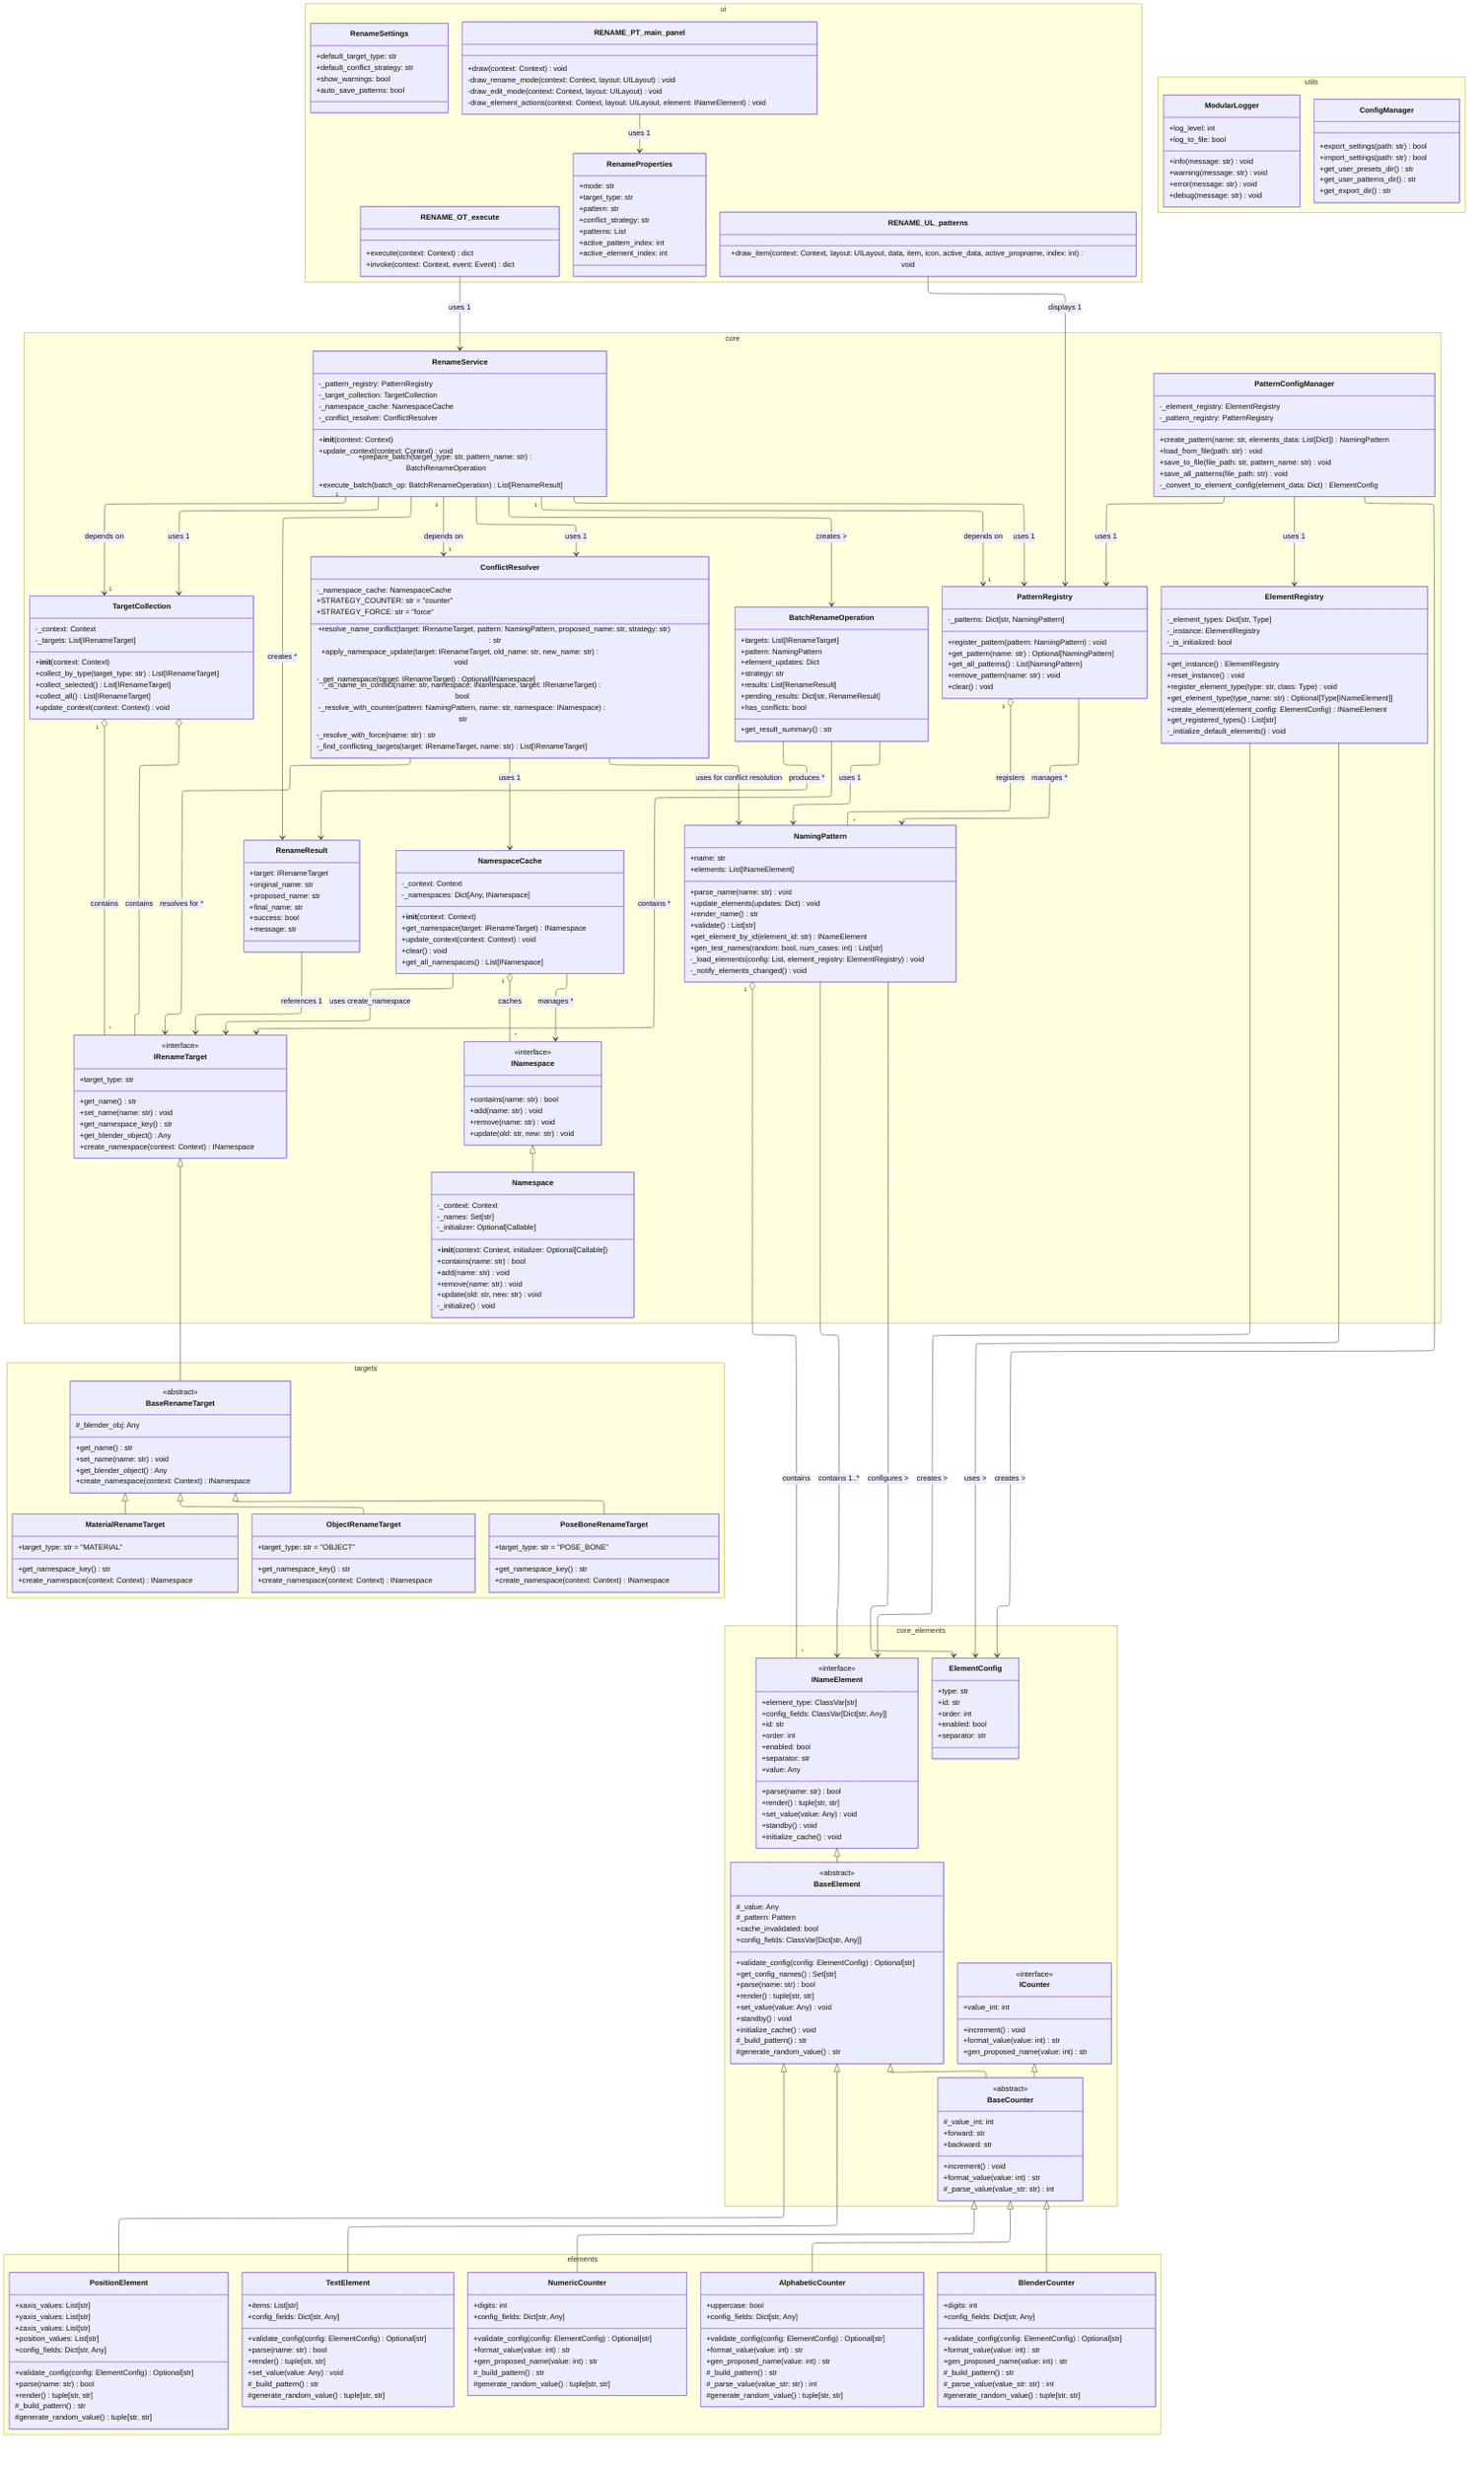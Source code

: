 ---
config:
  layout: elk
  theme: default
  dagre:
    ranksep: 100
    nodesep: 100
    edgesep: 10
  direction: TD
---

classDiagram
    %% 要素関連のコンポーネント
    namespace core_elements {
        class ElementConfig {
            +type: str
            +id: str
            +order: int
            +enabled: bool
            +separator: str
        }
        class INameElement {
            <<interface>>
            +element_type: ClassVar[str]
            +config_fields: ClassVar[Dict[str, Any]]
            +id: str
            +order: int
            +enabled: bool
            +separator: str
            +value: Any
            +parse(name: str) bool
            +render() tuple[str, str]
            +set_value(value: Any) void
            +standby() void
            +initialize_cache() void
        }
        class BaseElement {
            <<abstract>>
            #_value: Any
            #_pattern: Pattern
            +cache_invalidated: bool
            +config_fields: ClassVar[Dict[str, Any]]
            +validate_config(config: ElementConfig) Optional[str]
            +get_config_names() Set[str]
            +parse(name: str) bool
            +render() tuple[str, str]
            +set_value(value: Any) void
            +standby() void
            +initialize_cache() void
            #_build_pattern() str
            #generate_random_value() str
        }
        class ICounter {
            <<interface>>
            +value_int: int
            +increment() void
            +format_value(value: int) str
            +gen_proposed_name(value: int) str
        }
        class BaseCounter {
            <<abstract>>
            #_value_int: int
            +forward: str
            +backward: str
            +increment() void
            +format_value(value: int) str
            #_parse_value(value_str: str) int
        }
    }

    %% 具体的な要素
    namespace elements {
        class TextElement {
            +items: List[str]
            +config_fields: Dict[str, Any]
            +validate_config(config: ElementConfig) Optional[str]
            +parse(name: str) bool
            +render() tuple[str, str]
            +set_value(value: Any) void
            #_build_pattern() str
            #generate_random_value() tuple[str, str]
        }
        class PositionElement {
            +xaxis_values: List[str]
            +yaxis_values: List[str]
            +zaxis_values: List[str]
            +position_values: List[str]
            +config_fields: Dict[str, Any]
            +validate_config(config: ElementConfig) Optional[str]
            +parse(name: str) bool
            +render() tuple[str, str]
            #_build_pattern() str
            #generate_random_value() tuple[str, str]
        }
        class NumericCounter {
            +digits: int
            +config_fields: Dict[str, Any]
            +validate_config(config: ElementConfig) Optional[str]
            +format_value(value: int) str
            +gen_proposed_name(value: int) str
            #_build_pattern() str
            #generate_random_value() tuple[str, str]
        }
        class BlenderCounter {
            +digits: int
            +config_fields: Dict[str, Any]
            +validate_config(config: ElementConfig) Optional[str]
            +format_value(value: int) str
            +gen_proposed_name(value: int) str
            #_build_pattern() str
            #_parse_value(value_str: str) int
            #generate_random_value() tuple[str, str]
        }
        class AlphabeticCounter {
            +uppercase: bool
            +config_fields: Dict[str, Any]
            +validate_config(config: ElementConfig) Optional[str]
            +format_value(value: int) str
            +gen_proposed_name(value: int) str
            #_build_pattern() str
            #_parse_value(value_str: str) int
            #generate_random_value() tuple[str, str]
        }
    }

    %% ターゲットシステム
    namespace core {
        class IRenameTarget {
            <<interface>>
            +get_name() str
            +set_name(name: str) void
            +get_namespace_key() str
            +target_type: str
            +get_blender_object() Any
            +create_namespace(context: Context) INamespace
        }
        class INamespace {
            <<interface>>
            +contains(name: str) bool
            +add(name: str) void
            +remove(name: str) void
            +update(old: str, new: str) void
        }
        class Namespace {
            -_context: Context
            -_names: Set[str]
            -_initializer: Optional[Callable]
            +__init__(context: Context, initializer: Optional[Callable])
            +contains(name: str) bool
            +add(name: str) void
            +remove(name: str) void
            +update(old: str, new: str) void
            -_initialize() void
        }
        class NamespaceCache {
            -_context: Context
            -_namespaces: Dict[Any, INamespace]
            +__init__(context: Context)
            +get_namespace(target: IRenameTarget) INamespace
            +update_context(context: Context) void
            +clear() void
            +get_all_namespaces() List[INamespace]
        }
        class TargetCollection {
            -_context: Context
            -_targets: List[IRenameTarget]
            +__init__(context: Context)
            +collect_by_type(target_type: str) List[IRenameTarget]
            +collect_selected() List[IRenameTarget]
            +collect_all() List[IRenameTarget]
            +update_context(context: Context) void
        }
    }

    %% パターンシステム
    namespace core {
        class ElementRegistry {
            -_element_types: Dict[str, Type]
            -_instance: ElementRegistry
            -_is_initialized: bool
            +get_instance() ElementRegistry
            +reset_instance() void
            +register_element_type(type: str, class: Type) void
            +get_element_type(type_name: str) Optional[Type[INameElement]]
            +create_element(element_config: ElementConfig) INameElement
            +get_registered_types() List[str]
            -_initialize_default_elements() void
        }
        class NamingPattern {
            +name: str
            +elements: List[INameElement]
            +parse_name(name: str) void
            +update_elements(updates: Dict) void
            +render_name() str
            +validate() List[str]
            +get_element_by_id(element_id: str) INameElement
            +gen_test_names(random: bool, num_cases: int) List[str]
            -_load_elements(config: List, element_registry: ElementRegistry) void
            -_notify_elements_changed() void
        }
        class PatternRegistry {
            -_patterns: Dict[str, NamingPattern]
            +register_pattern(pattern: NamingPattern) void
            +get_pattern(name: str) Optional[NamingPattern]
            +get_all_patterns() List[NamingPattern]
            +remove_pattern(name: str) void
            +clear() void
        }
        class PatternConfigManager {
            -_element_registry: ElementRegistry
            -_pattern_registry: PatternRegistry
            +create_pattern(name: str, elements_data: List[Dict]) NamingPattern
            +load_from_file(path: str) void
            +save_to_file(file_path: str, pattern_name: str) void
            +save_all_patterns(file_path: str) void
            -_convert_to_element_config(element_data: Dict) ElementConfig
        }
    }

    %% リネームサービス
    namespace core {
        class ConflictResolver {
            -_namespace_cache: NamespaceCache
            +STRATEGY_COUNTER: str = "counter"
            +STRATEGY_FORCE: str = "force"
            +resolve_name_conflict(target: IRenameTarget, pattern: NamingPattern, proposed_name: str, strategy: str) str
            +apply_namespace_update(target: IRenameTarget, old_name: str, new_name: str) void
            -_get_namespace(target: IRenameTarget) Optional[INamespace]
            -_is_name_in_conflict(name: str, namespace: INamespace, target: IRenameTarget) bool
            -_resolve_with_counter(pattern: NamingPattern, name: str, namespace: INamespace) str
            -_resolve_with_force(name: str) str
            -_find_conflicting_targets(target: IRenameTarget, name: str) List[IRenameTarget]
        }
        class RenameResult {
            +target: IRenameTarget
            +original_name: str
            +proposed_name: str
            +final_name: str
            +success: bool
            +message: str
        }
        class BatchRenameOperation {
            +targets: List[IRenameTarget]
            +pattern: NamingPattern
            +element_updates: Dict
            +strategy: str
            +results: List[RenameResult]
            +pending_results: Dict[str, RenameResult]
            +has_conflicts: bool
            +get_result_summary() str
        }
        class RenameService {
            -_pattern_registry: PatternRegistry
            -_target_collection: TargetCollection
            -_namespace_cache: NamespaceCache
            -_conflict_resolver: ConflictResolver
            +__init__(context: Context)
            +update_context(context: Context) void
            +prepare_batch(target_type: str, pattern_name: str) BatchRenameOperation
            +execute_batch(batch_op: BatchRenameOperation) List[RenameResult]
        }
    }

    %% 具体的な実装
    namespace targets {
        class BaseRenameTarget {
            <<abstract>>
            #_blender_obj: Any
            +get_name() str
            +set_name(name: str) void
            +get_blender_object() Any
            +create_namespace(context: Context) INamespace
        }
        class ObjectRenameTarget {
            +target_type: str = "OBJECT"
            +get_namespace_key() str
            +create_namespace(context: Context) INamespace
        }
        class PoseBoneRenameTarget {
            +target_type: str = "POSE_BONE"
            +get_namespace_key() str
            +create_namespace(context: Context) INamespace
        }
        class MaterialRenameTarget {
            +target_type: str = "MATERIAL"
            +get_namespace_key() str
            +create_namespace(context: Context) INamespace
        }
    }

    %% UI
    namespace ui {
        class RenameSettings {
            +default_target_type: str
            +default_conflict_strategy: str
            +show_warnings: bool
            +auto_save_patterns: bool
        }
        class RenameProperties {
            +mode: str
            +target_type: str
            +pattern: str
            +conflict_strategy: str
            +patterns: List
            +active_pattern_index: int
            +active_element_index: int
        }
        class RENAME_PT_main_panel {
            +draw(context: Context) void
            -draw_rename_mode(context: Context, layout: UILayout) void
            -draw_edit_mode(context: Context, layout: UILayout) void
            -draw_element_actions(context: Context, layout: UILayout, element: INameElement) void
        }
        class RENAME_OT_execute {
            +execute(context: Context) dict
            +invoke(context: Context, event: Event) dict
        }
        class RENAME_UL_patterns {
            +draw_item(context: Context, layout: UILayout, data, item, icon, active_data, active_propname, index: int) void
        }
    }

    %% ユーティリティ
    namespace utils {
        class ModularLogger {
            +log_level: int
            +log_to_file: bool
            +info(message: str) void
            +warning(message: str) void
            +error(message: str) void
            +debug(message: str) void
        }
        class ConfigManager {
            +export_settings(path: str) bool
            +import_settings(path: str) bool
            +get_user_presets_dir() str
            +get_user_patterns_dir() str
            +get_export_dir() str
        }
    }

    %% 継承関係
    INameElement <|-- BaseElement
    BaseElement <|-- TextElement
    BaseElement <|-- PositionElement
    BaseElement <|-- BaseCounter
    ICounter <|-- BaseCounter
    BaseCounter <|-- NumericCounter
    BaseCounter <|-- BlenderCounter
    BaseCounter <|-- AlphabeticCounter
    IRenameTarget <|-- BaseRenameTarget
    BaseRenameTarget <|-- ObjectRenameTarget
    BaseRenameTarget <|-- PoseBoneRenameTarget
    BaseRenameTarget <|-- MaterialRenameTarget
    INamespace <|-- Namespace

    %% 依存関係と関連
    ElementRegistry --> INameElement : creates >
    ElementRegistry --> ElementConfig : uses >
    NamingPattern --> INameElement : contains 1..*
    NamingPattern --> ElementConfig : configures >
    PatternRegistry --> NamingPattern : manages *
    PatternConfigManager --> PatternRegistry : uses 1
    PatternConfigManager --> ElementRegistry : uses 1
    PatternConfigManager --> ElementConfig : creates >
    
    NamespaceCache --> INamespace : manages *
    NamespaceCache --> IRenameTarget : uses create_namespace
    TargetCollection o-- IRenameTarget : contains
    
    ConflictResolver --> NamespaceCache : uses 1
    ConflictResolver --> IRenameTarget : resolves for * 
    ConflictResolver --> NamingPattern : uses for conflict resolution
    
    RenameResult --> IRenameTarget : references 1
    BatchRenameOperation --> IRenameTarget : contains *
    BatchRenameOperation --> RenameResult : produces *
    BatchRenameOperation --> NamingPattern : uses 1
    
    RenameService --> PatternRegistry : uses 1
    RenameService --> ConflictResolver : uses 1
    RenameService --> TargetCollection : uses 1
    RenameService --> BatchRenameOperation : creates >
    RenameService --> RenameResult : creates *
    
    RENAME_PT_main_panel --> RenameProperties : uses 1
    RENAME_OT_execute --> RenameService : uses 1
    RENAME_UL_patterns --> PatternRegistry : displays 1

    %% コンポジション関係
    NamingPattern "1" o-- "*" INameElement : contains
    PatternRegistry "1" o-- "*" NamingPattern : registers
    NamespaceCache "1" o-- "*" INamespace : caches
    TargetCollection "1" o-- "*" IRenameTarget : contains
    
    %% 依存関係（詳細）
    RenameService "1" --> "1" PatternRegistry : depends on
    RenameService "1" --> "1" ConflictResolver : depends on
    RenameService "1" --> "1" TargetCollection : depends on